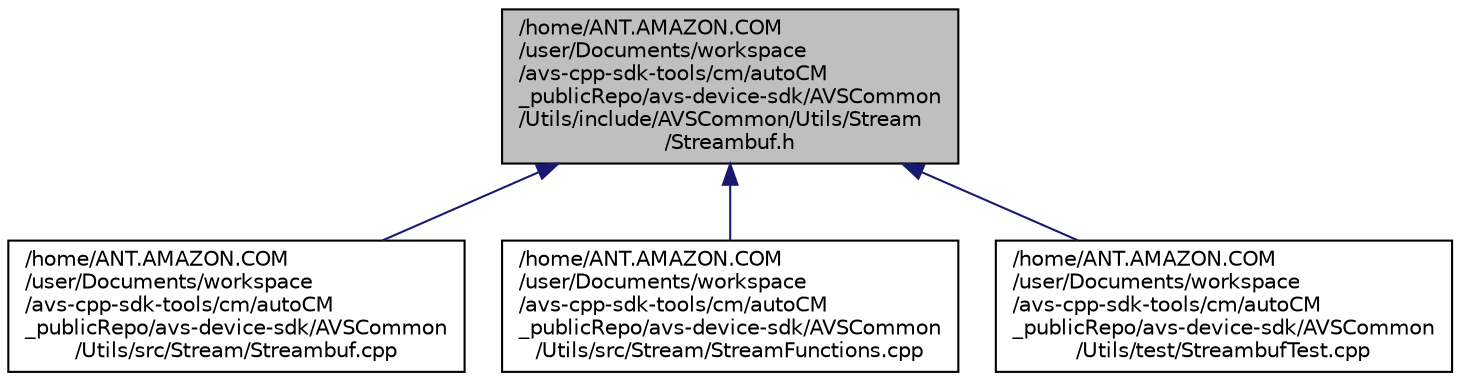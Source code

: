 digraph "/avs-cpp-sdk-tools/cm/autoCM_publicRepo/avs-device-sdk/AVSCommon/Utils/include/AVSCommon/Utils/Stream/Streambuf.h"
{
  edge [fontname="Helvetica",fontsize="10",labelfontname="Helvetica",labelfontsize="10"];
  node [fontname="Helvetica",fontsize="10",shape=record];
  Node1 [label="/home/ANT.AMAZON.COM\l/user/Documents/workspace\l/avs-cpp-sdk-tools/cm/autoCM\l_publicRepo/avs-device-sdk/AVSCommon\l/Utils/include/AVSCommon/Utils/Stream\l/Streambuf.h",height=0.2,width=0.4,color="black", fillcolor="grey75", style="filled", fontcolor="black"];
  Node1 -> Node2 [dir="back",color="midnightblue",fontsize="10",style="solid",fontname="Helvetica"];
  Node2 [label="/home/ANT.AMAZON.COM\l/user/Documents/workspace\l/avs-cpp-sdk-tools/cm/autoCM\l_publicRepo/avs-device-sdk/AVSCommon\l/Utils/src/Stream/Streambuf.cpp",height=0.2,width=0.4,color="black", fillcolor="white", style="filled",URL="$_streambuf_8cpp.html"];
  Node1 -> Node3 [dir="back",color="midnightblue",fontsize="10",style="solid",fontname="Helvetica"];
  Node3 [label="/home/ANT.AMAZON.COM\l/user/Documents/workspace\l/avs-cpp-sdk-tools/cm/autoCM\l_publicRepo/avs-device-sdk/AVSCommon\l/Utils/src/Stream/StreamFunctions.cpp",height=0.2,width=0.4,color="black", fillcolor="white", style="filled",URL="$_stream_functions_8cpp.html"];
  Node1 -> Node4 [dir="back",color="midnightblue",fontsize="10",style="solid",fontname="Helvetica"];
  Node4 [label="/home/ANT.AMAZON.COM\l/user/Documents/workspace\l/avs-cpp-sdk-tools/cm/autoCM\l_publicRepo/avs-device-sdk/AVSCommon\l/Utils/test/StreambufTest.cpp",height=0.2,width=0.4,color="black", fillcolor="white", style="filled",URL="$_streambuf_test_8cpp.html"];
}
